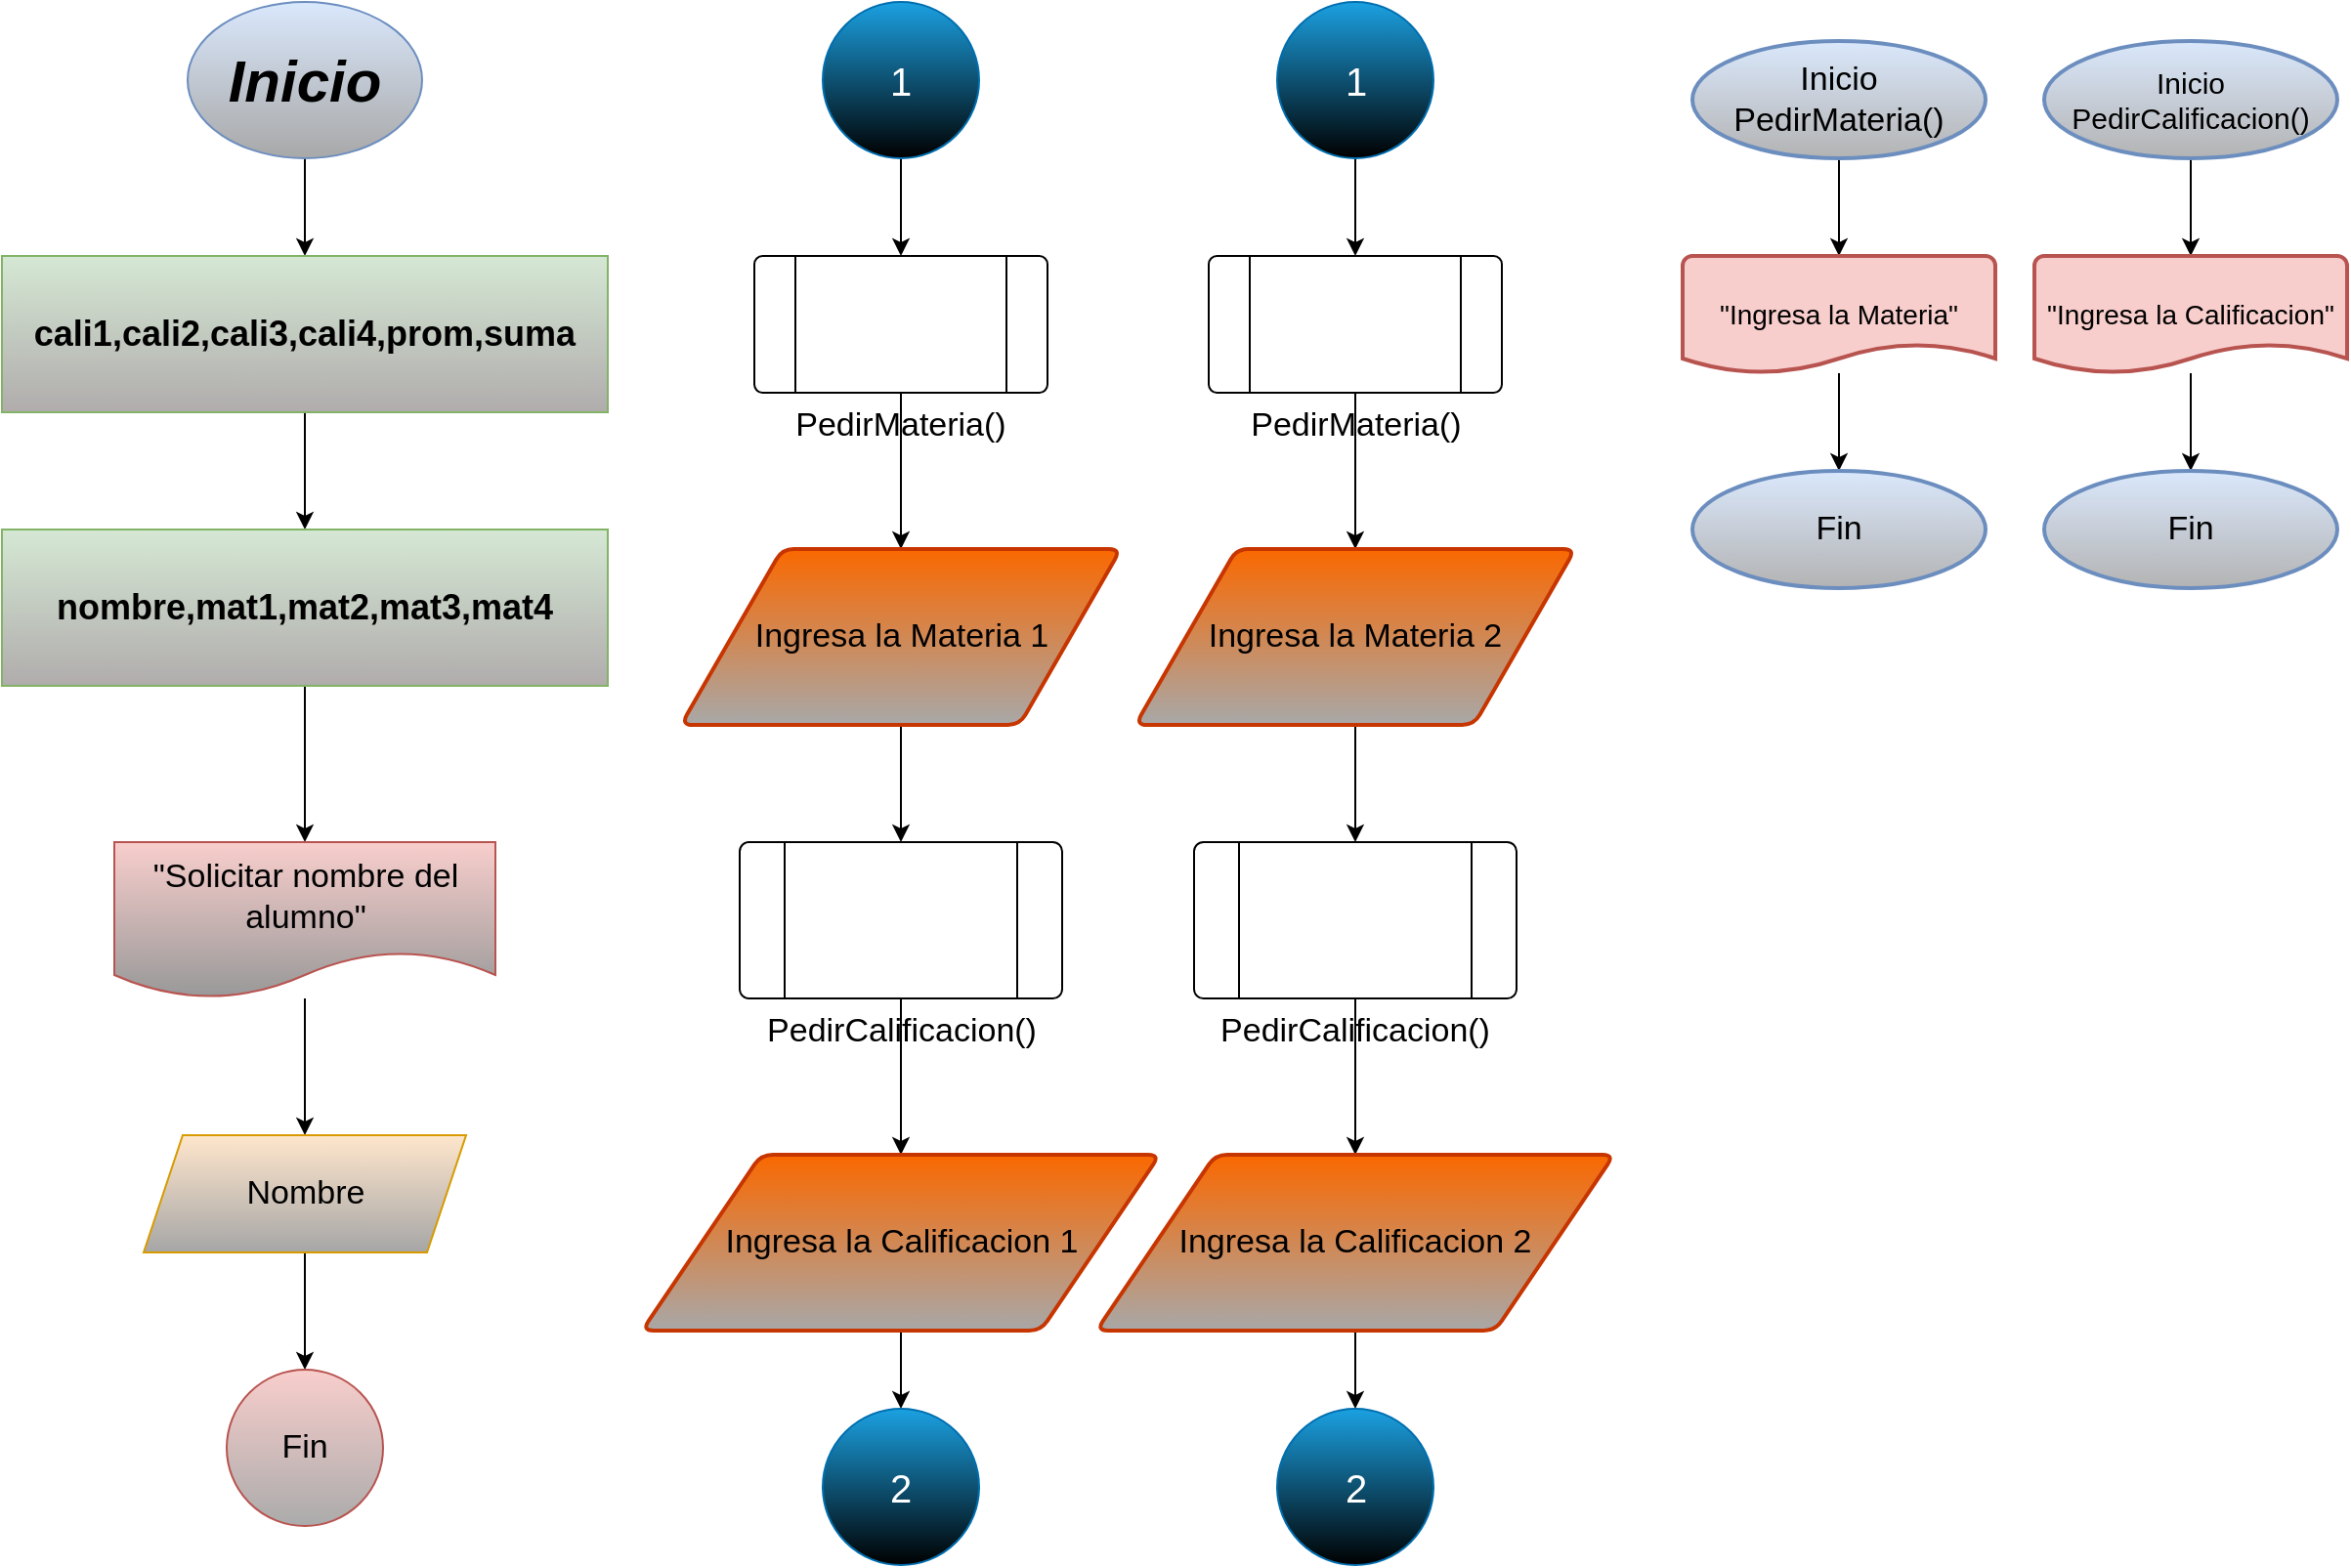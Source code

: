 <mxfile version="22.1.5" type="device">
  <diagram name="Página-1" id="0EjLj7n0aZyzEqagT_pK">
    <mxGraphModel dx="1532" dy="955" grid="1" gridSize="10" guides="1" tooltips="1" connect="1" arrows="1" fold="1" page="1" pageScale="1" pageWidth="827" pageHeight="1169" math="0" shadow="0">
      <root>
        <mxCell id="0" />
        <mxCell id="1" parent="0" />
        <mxCell id="RGRMuMWFCnA6OBsbsAWv-3" value="" style="edgeStyle=orthogonalEdgeStyle;rounded=0;orthogonalLoop=1;jettySize=auto;html=1;" parent="1" source="RGRMuMWFCnA6OBsbsAWv-1" target="RGRMuMWFCnA6OBsbsAWv-2" edge="1">
          <mxGeometry relative="1" as="geometry" />
        </mxCell>
        <mxCell id="RGRMuMWFCnA6OBsbsAWv-1" value="&lt;font style=&quot;font-size: 30px;&quot;&gt;&lt;i&gt;&lt;b&gt;Inicio&lt;/b&gt;&lt;/i&gt;&lt;/font&gt;" style="ellipse;whiteSpace=wrap;html=1;fillColor=#dae8fc;strokeColor=#6c8ebf;gradientColor=#A8A8A8;gradientDirection=south;" parent="1" vertex="1">
          <mxGeometry x="105" y="40" width="120" height="80" as="geometry" />
        </mxCell>
        <mxCell id="kzcS8Ho5mvvxmgduoD92-2" value="" style="edgeStyle=orthogonalEdgeStyle;rounded=0;orthogonalLoop=1;jettySize=auto;html=1;" edge="1" parent="1" source="RGRMuMWFCnA6OBsbsAWv-2" target="kzcS8Ho5mvvxmgduoD92-1">
          <mxGeometry relative="1" as="geometry" />
        </mxCell>
        <mxCell id="RGRMuMWFCnA6OBsbsAWv-2" value="&lt;font size=&quot;1&quot; style=&quot;&quot;&gt;&lt;b style=&quot;font-size: 18px;&quot;&gt;cali1,cali2,cali3,cali4,prom,suma&lt;/b&gt;&lt;/font&gt;" style="rounded=0;whiteSpace=wrap;html=1;fillColor=#d5e8d4;strokeColor=#82b366;gradientColor=#B0ACAC;gradientDirection=south;" parent="1" vertex="1">
          <mxGeometry x="10" y="170" width="310" height="80" as="geometry" />
        </mxCell>
        <mxCell id="kzcS8Ho5mvvxmgduoD92-4" style="edgeStyle=orthogonalEdgeStyle;rounded=0;orthogonalLoop=1;jettySize=auto;html=1;entryX=0.5;entryY=0;entryDx=0;entryDy=0;" edge="1" parent="1" source="kzcS8Ho5mvvxmgduoD92-1" target="kzcS8Ho5mvvxmgduoD92-3">
          <mxGeometry relative="1" as="geometry" />
        </mxCell>
        <mxCell id="kzcS8Ho5mvvxmgduoD92-1" value="&lt;font size=&quot;1&quot; style=&quot;&quot;&gt;&lt;b style=&quot;font-size: 18px;&quot;&gt;nombre,mat1,mat2,mat3,mat4&lt;/b&gt;&lt;/font&gt;" style="rounded=0;whiteSpace=wrap;html=1;fillColor=#d5e8d4;strokeColor=#82b366;gradientColor=#B0ACAC;gradientDirection=south;" vertex="1" parent="1">
          <mxGeometry x="10" y="310" width="310" height="80" as="geometry" />
        </mxCell>
        <mxCell id="kzcS8Ho5mvvxmgduoD92-6" style="edgeStyle=orthogonalEdgeStyle;rounded=0;orthogonalLoop=1;jettySize=auto;html=1;" edge="1" parent="1" source="kzcS8Ho5mvvxmgduoD92-3" target="kzcS8Ho5mvvxmgduoD92-5">
          <mxGeometry relative="1" as="geometry" />
        </mxCell>
        <mxCell id="kzcS8Ho5mvvxmgduoD92-3" value="&lt;font style=&quot;font-size: 17px;&quot;&gt;&quot;Solicitar nombre del alumno&quot;&lt;/font&gt;" style="shape=document;whiteSpace=wrap;html=1;boundedLbl=1;fillColor=#f8cecc;strokeColor=#b85450;gradientColor=#999999;" vertex="1" parent="1">
          <mxGeometry x="67.5" y="470" width="195" height="80" as="geometry" />
        </mxCell>
        <mxCell id="kzcS8Ho5mvvxmgduoD92-8" style="edgeStyle=orthogonalEdgeStyle;rounded=0;orthogonalLoop=1;jettySize=auto;html=1;" edge="1" parent="1" source="kzcS8Ho5mvvxmgduoD92-5" target="kzcS8Ho5mvvxmgduoD92-7">
          <mxGeometry relative="1" as="geometry" />
        </mxCell>
        <mxCell id="kzcS8Ho5mvvxmgduoD92-5" value="&lt;font style=&quot;font-size: 17px;&quot;&gt;Nombre&lt;/font&gt;" style="shape=parallelogram;perimeter=parallelogramPerimeter;whiteSpace=wrap;html=1;fixedSize=1;fillColor=#ffe6cc;strokeColor=#d79b00;gradientColor=#A6A6A6;gradientDirection=south;" vertex="1" parent="1">
          <mxGeometry x="82.5" y="620" width="165" height="60" as="geometry" />
        </mxCell>
        <mxCell id="kzcS8Ho5mvvxmgduoD92-7" value="&lt;font style=&quot;font-size: 17px;&quot;&gt;Fin&lt;/font&gt;" style="ellipse;whiteSpace=wrap;html=1;aspect=fixed;fillColor=#f8cecc;strokeColor=#b85450;gradientColor=#ABABAB;" vertex="1" parent="1">
          <mxGeometry x="125" y="740" width="80" height="80" as="geometry" />
        </mxCell>
        <mxCell id="kzcS8Ho5mvvxmgduoD92-15" value="" style="edgeStyle=orthogonalEdgeStyle;rounded=0;orthogonalLoop=1;jettySize=auto;html=1;" edge="1" parent="1" source="kzcS8Ho5mvvxmgduoD92-10" target="kzcS8Ho5mvvxmgduoD92-12">
          <mxGeometry relative="1" as="geometry" />
        </mxCell>
        <mxCell id="kzcS8Ho5mvvxmgduoD92-10" value="&lt;font style=&quot;font-size: 20px;&quot;&gt;1&lt;/font&gt;" style="ellipse;whiteSpace=wrap;html=1;aspect=fixed;fillColor=#1ba1e2;fontColor=#ffffff;strokeColor=#006EAF;gradientColor=default;" vertex="1" parent="1">
          <mxGeometry x="430" y="40" width="80" height="80" as="geometry" />
        </mxCell>
        <mxCell id="kzcS8Ho5mvvxmgduoD92-14" value="" style="edgeStyle=orthogonalEdgeStyle;rounded=0;orthogonalLoop=1;jettySize=auto;html=1;" edge="1" parent="1" source="kzcS8Ho5mvvxmgduoD92-12" target="kzcS8Ho5mvvxmgduoD92-13">
          <mxGeometry relative="1" as="geometry" />
        </mxCell>
        <mxCell id="kzcS8Ho5mvvxmgduoD92-12" value="&lt;font style=&quot;font-size: 17px;&quot;&gt;PedirMateria()&lt;/font&gt;" style="verticalLabelPosition=bottom;verticalAlign=top;html=1;shape=process;whiteSpace=wrap;rounded=1;size=0.14;arcSize=6;" vertex="1" parent="1">
          <mxGeometry x="395" y="170" width="150" height="70" as="geometry" />
        </mxCell>
        <mxCell id="kzcS8Ho5mvvxmgduoD92-17" value="" style="edgeStyle=orthogonalEdgeStyle;rounded=0;orthogonalLoop=1;jettySize=auto;html=1;" edge="1" parent="1" source="kzcS8Ho5mvvxmgduoD92-13" target="kzcS8Ho5mvvxmgduoD92-16">
          <mxGeometry relative="1" as="geometry" />
        </mxCell>
        <mxCell id="kzcS8Ho5mvvxmgduoD92-13" value="&lt;font style=&quot;font-size: 17px;&quot;&gt;Ingresa la Materia 1&lt;/font&gt;" style="shape=parallelogram;html=1;strokeWidth=2;perimeter=parallelogramPerimeter;whiteSpace=wrap;rounded=1;arcSize=12;size=0.23;fillColor=#fa6800;fontColor=#000000;strokeColor=#C73500;gradientColor=#A8A8A8;" vertex="1" parent="1">
          <mxGeometry x="357.5" y="320" width="225" height="90" as="geometry" />
        </mxCell>
        <mxCell id="kzcS8Ho5mvvxmgduoD92-19" value="" style="edgeStyle=orthogonalEdgeStyle;rounded=0;orthogonalLoop=1;jettySize=auto;html=1;" edge="1" parent="1" source="kzcS8Ho5mvvxmgduoD92-16" target="kzcS8Ho5mvvxmgduoD92-18">
          <mxGeometry relative="1" as="geometry" />
        </mxCell>
        <mxCell id="kzcS8Ho5mvvxmgduoD92-16" value="&lt;font style=&quot;font-size: 17px;&quot;&gt;PedirCalificacion()&lt;/font&gt;" style="verticalLabelPosition=bottom;verticalAlign=top;html=1;shape=process;whiteSpace=wrap;rounded=1;size=0.14;arcSize=6;" vertex="1" parent="1">
          <mxGeometry x="387.5" y="470" width="165" height="80" as="geometry" />
        </mxCell>
        <mxCell id="kzcS8Ho5mvvxmgduoD92-21" value="" style="edgeStyle=orthogonalEdgeStyle;rounded=0;orthogonalLoop=1;jettySize=auto;html=1;" edge="1" parent="1" source="kzcS8Ho5mvvxmgduoD92-18" target="kzcS8Ho5mvvxmgduoD92-20">
          <mxGeometry relative="1" as="geometry" />
        </mxCell>
        <mxCell id="kzcS8Ho5mvvxmgduoD92-18" value="&lt;font style=&quot;font-size: 17px;&quot;&gt;Ingresa la Calificacion 1&lt;/font&gt;" style="shape=parallelogram;html=1;strokeWidth=2;perimeter=parallelogramPerimeter;whiteSpace=wrap;rounded=1;arcSize=12;size=0.23;fillColor=#fa6800;fontColor=#000000;strokeColor=#C73500;gradientColor=#A8A8A8;" vertex="1" parent="1">
          <mxGeometry x="337.5" y="630" width="265" height="90" as="geometry" />
        </mxCell>
        <mxCell id="kzcS8Ho5mvvxmgduoD92-20" value="&lt;font style=&quot;font-size: 20px;&quot;&gt;2&lt;/font&gt;" style="ellipse;whiteSpace=wrap;html=1;aspect=fixed;fillColor=#1ba1e2;fontColor=#ffffff;strokeColor=#006EAF;gradientColor=default;" vertex="1" parent="1">
          <mxGeometry x="430" y="760" width="80" height="80" as="geometry" />
        </mxCell>
        <mxCell id="kzcS8Ho5mvvxmgduoD92-29" value="" style="edgeStyle=orthogonalEdgeStyle;rounded=0;orthogonalLoop=1;jettySize=auto;html=1;" edge="1" parent="1" source="kzcS8Ho5mvvxmgduoD92-23" target="kzcS8Ho5mvvxmgduoD92-24">
          <mxGeometry relative="1" as="geometry" />
        </mxCell>
        <mxCell id="kzcS8Ho5mvvxmgduoD92-23" value="&lt;font style=&quot;font-size: 20px;&quot;&gt;1&lt;/font&gt;" style="ellipse;whiteSpace=wrap;html=1;aspect=fixed;fillColor=#1ba1e2;fontColor=#ffffff;strokeColor=#006EAF;gradientColor=default;" vertex="1" parent="1">
          <mxGeometry x="662.5" y="40" width="80" height="80" as="geometry" />
        </mxCell>
        <mxCell id="kzcS8Ho5mvvxmgduoD92-30" value="" style="edgeStyle=orthogonalEdgeStyle;rounded=0;orthogonalLoop=1;jettySize=auto;html=1;" edge="1" parent="1" source="kzcS8Ho5mvvxmgduoD92-24" target="kzcS8Ho5mvvxmgduoD92-25">
          <mxGeometry relative="1" as="geometry" />
        </mxCell>
        <mxCell id="kzcS8Ho5mvvxmgduoD92-24" value="&lt;font style=&quot;font-size: 17px;&quot;&gt;PedirMateria()&lt;/font&gt;" style="verticalLabelPosition=bottom;verticalAlign=top;html=1;shape=process;whiteSpace=wrap;rounded=1;size=0.14;arcSize=6;" vertex="1" parent="1">
          <mxGeometry x="627.5" y="170" width="150" height="70" as="geometry" />
        </mxCell>
        <mxCell id="kzcS8Ho5mvvxmgduoD92-31" value="" style="edgeStyle=orthogonalEdgeStyle;rounded=0;orthogonalLoop=1;jettySize=auto;html=1;" edge="1" parent="1" source="kzcS8Ho5mvvxmgduoD92-25" target="kzcS8Ho5mvvxmgduoD92-26">
          <mxGeometry relative="1" as="geometry" />
        </mxCell>
        <mxCell id="kzcS8Ho5mvvxmgduoD92-25" value="&lt;font style=&quot;font-size: 17px;&quot;&gt;Ingresa la Materia 2&lt;/font&gt;" style="shape=parallelogram;html=1;strokeWidth=2;perimeter=parallelogramPerimeter;whiteSpace=wrap;rounded=1;arcSize=12;size=0.23;fillColor=#fa6800;fontColor=#000000;strokeColor=#C73500;gradientColor=#A8A8A8;" vertex="1" parent="1">
          <mxGeometry x="590" y="320" width="225" height="90" as="geometry" />
        </mxCell>
        <mxCell id="kzcS8Ho5mvvxmgduoD92-32" value="" style="edgeStyle=orthogonalEdgeStyle;rounded=0;orthogonalLoop=1;jettySize=auto;html=1;" edge="1" parent="1" source="kzcS8Ho5mvvxmgduoD92-26" target="kzcS8Ho5mvvxmgduoD92-27">
          <mxGeometry relative="1" as="geometry" />
        </mxCell>
        <mxCell id="kzcS8Ho5mvvxmgduoD92-26" value="&lt;font style=&quot;font-size: 17px;&quot;&gt;PedirCalificacion()&lt;/font&gt;" style="verticalLabelPosition=bottom;verticalAlign=top;html=1;shape=process;whiteSpace=wrap;rounded=1;size=0.14;arcSize=6;" vertex="1" parent="1">
          <mxGeometry x="620" y="470" width="165" height="80" as="geometry" />
        </mxCell>
        <mxCell id="kzcS8Ho5mvvxmgduoD92-33" value="" style="edgeStyle=orthogonalEdgeStyle;rounded=0;orthogonalLoop=1;jettySize=auto;html=1;" edge="1" parent="1" source="kzcS8Ho5mvvxmgduoD92-27" target="kzcS8Ho5mvvxmgduoD92-28">
          <mxGeometry relative="1" as="geometry" />
        </mxCell>
        <mxCell id="kzcS8Ho5mvvxmgduoD92-27" value="&lt;font style=&quot;font-size: 17px;&quot;&gt;Ingresa la Calificacion 2&lt;/font&gt;" style="shape=parallelogram;html=1;strokeWidth=2;perimeter=parallelogramPerimeter;whiteSpace=wrap;rounded=1;arcSize=12;size=0.23;fillColor=#fa6800;fontColor=#000000;strokeColor=#C73500;gradientColor=#A8A8A8;" vertex="1" parent="1">
          <mxGeometry x="570" y="630" width="265" height="90" as="geometry" />
        </mxCell>
        <mxCell id="kzcS8Ho5mvvxmgduoD92-28" value="&lt;font style=&quot;font-size: 20px;&quot;&gt;2&lt;/font&gt;" style="ellipse;whiteSpace=wrap;html=1;aspect=fixed;fillColor=#1ba1e2;fontColor=#ffffff;strokeColor=#006EAF;gradientColor=default;" vertex="1" parent="1">
          <mxGeometry x="662.5" y="760" width="80" height="80" as="geometry" />
        </mxCell>
        <mxCell id="kzcS8Ho5mvvxmgduoD92-37" value="" style="edgeStyle=orthogonalEdgeStyle;rounded=0;orthogonalLoop=1;jettySize=auto;html=1;" edge="1" parent="1" source="kzcS8Ho5mvvxmgduoD92-34" target="kzcS8Ho5mvvxmgduoD92-35">
          <mxGeometry relative="1" as="geometry" />
        </mxCell>
        <mxCell id="kzcS8Ho5mvvxmgduoD92-34" value="&lt;font style=&quot;font-size: 17px;&quot;&gt;Inicio&lt;br&gt;PedirMateria()&lt;br&gt;&lt;/font&gt;" style="strokeWidth=2;html=1;shape=mxgraph.flowchart.start_1;whiteSpace=wrap;fillColor=#dae8fc;strokeColor=#6c8ebf;gradientColor=#B3B3B3;" vertex="1" parent="1">
          <mxGeometry x="875" y="60" width="150" height="60" as="geometry" />
        </mxCell>
        <mxCell id="kzcS8Ho5mvvxmgduoD92-38" value="" style="edgeStyle=orthogonalEdgeStyle;rounded=0;orthogonalLoop=1;jettySize=auto;html=1;" edge="1" parent="1" source="kzcS8Ho5mvvxmgduoD92-35" target="kzcS8Ho5mvvxmgduoD92-36">
          <mxGeometry relative="1" as="geometry" />
        </mxCell>
        <mxCell id="kzcS8Ho5mvvxmgduoD92-35" value="&lt;font style=&quot;font-size: 14px;&quot;&gt;&quot;Ingresa la Materia&quot;&lt;/font&gt;" style="strokeWidth=2;html=1;shape=mxgraph.flowchart.document2;whiteSpace=wrap;size=0.25;fillColor=#f8cecc;strokeColor=#b85450;" vertex="1" parent="1">
          <mxGeometry x="870" y="170" width="160" height="60" as="geometry" />
        </mxCell>
        <mxCell id="kzcS8Ho5mvvxmgduoD92-36" value="&lt;font style=&quot;font-size: 17px;&quot;&gt;Fin&lt;br&gt;&lt;/font&gt;" style="strokeWidth=2;html=1;shape=mxgraph.flowchart.start_1;whiteSpace=wrap;fillColor=#dae8fc;strokeColor=#6c8ebf;gradientColor=#B3B3B3;" vertex="1" parent="1">
          <mxGeometry x="875" y="280" width="150" height="60" as="geometry" />
        </mxCell>
        <mxCell id="kzcS8Ho5mvvxmgduoD92-42" value="" style="edgeStyle=orthogonalEdgeStyle;rounded=0;orthogonalLoop=1;jettySize=auto;html=1;" edge="1" parent="1" source="kzcS8Ho5mvvxmgduoD92-39" target="kzcS8Ho5mvvxmgduoD92-40">
          <mxGeometry relative="1" as="geometry" />
        </mxCell>
        <mxCell id="kzcS8Ho5mvvxmgduoD92-39" value="&lt;font style=&quot;font-size: 15px;&quot;&gt;Inicio&lt;br&gt;PedirCalificacion()&lt;br&gt;&lt;/font&gt;" style="strokeWidth=2;html=1;shape=mxgraph.flowchart.start_1;whiteSpace=wrap;fillColor=#dae8fc;strokeColor=#6c8ebf;gradientColor=#B3B3B3;" vertex="1" parent="1">
          <mxGeometry x="1055" y="60" width="150" height="60" as="geometry" />
        </mxCell>
        <mxCell id="kzcS8Ho5mvvxmgduoD92-43" value="" style="edgeStyle=orthogonalEdgeStyle;rounded=0;orthogonalLoop=1;jettySize=auto;html=1;" edge="1" parent="1" source="kzcS8Ho5mvvxmgduoD92-40" target="kzcS8Ho5mvvxmgduoD92-41">
          <mxGeometry relative="1" as="geometry" />
        </mxCell>
        <mxCell id="kzcS8Ho5mvvxmgduoD92-40" value="&lt;font style=&quot;font-size: 14px;&quot;&gt;&quot;Ingresa la Calificacion&quot;&lt;/font&gt;" style="strokeWidth=2;html=1;shape=mxgraph.flowchart.document2;whiteSpace=wrap;size=0.25;fillColor=#f8cecc;strokeColor=#b85450;" vertex="1" parent="1">
          <mxGeometry x="1050" y="170" width="160" height="60" as="geometry" />
        </mxCell>
        <mxCell id="kzcS8Ho5mvvxmgduoD92-41" value="&lt;font style=&quot;font-size: 17px;&quot;&gt;Fin&lt;br&gt;&lt;/font&gt;" style="strokeWidth=2;html=1;shape=mxgraph.flowchart.start_1;whiteSpace=wrap;fillColor=#dae8fc;strokeColor=#6c8ebf;gradientColor=#B3B3B3;" vertex="1" parent="1">
          <mxGeometry x="1055" y="280" width="150" height="60" as="geometry" />
        </mxCell>
      </root>
    </mxGraphModel>
  </diagram>
</mxfile>
